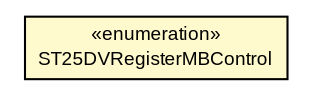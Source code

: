 #!/usr/local/bin/dot
#
# Class diagram 
# Generated by UMLGraph version R5_7_2-3-gee82a7 (http://www.umlgraph.org/)
#

digraph G {
	edge [fontname="arial",fontsize=10,labelfontname="arial",labelfontsize=10];
	node [fontname="arial",fontsize=10,shape=plaintext];
	nodesep=0.25;
	ranksep=0.5;
	// com.st.st25sdk.type5.st25dv.ST25DVRegisterMbMode.ST25DVRegisterMBControl
	c32719 [label=<<table title="com.st.st25sdk.type5.st25dv.ST25DVRegisterMbMode.ST25DVRegisterMBControl" border="0" cellborder="1" cellspacing="0" cellpadding="2" port="p" bgcolor="lemonChiffon" href="./ST25DVRegisterMbMode.ST25DVRegisterMBControl.html">
		<tr><td><table border="0" cellspacing="0" cellpadding="1">
<tr><td align="center" balign="center"> &#171;enumeration&#187; </td></tr>
<tr><td align="center" balign="center"> ST25DVRegisterMBControl </td></tr>
		</table></td></tr>
		</table>>, URL="./ST25DVRegisterMbMode.ST25DVRegisterMBControl.html", fontname="arial", fontcolor="black", fontsize=9.0];
}

